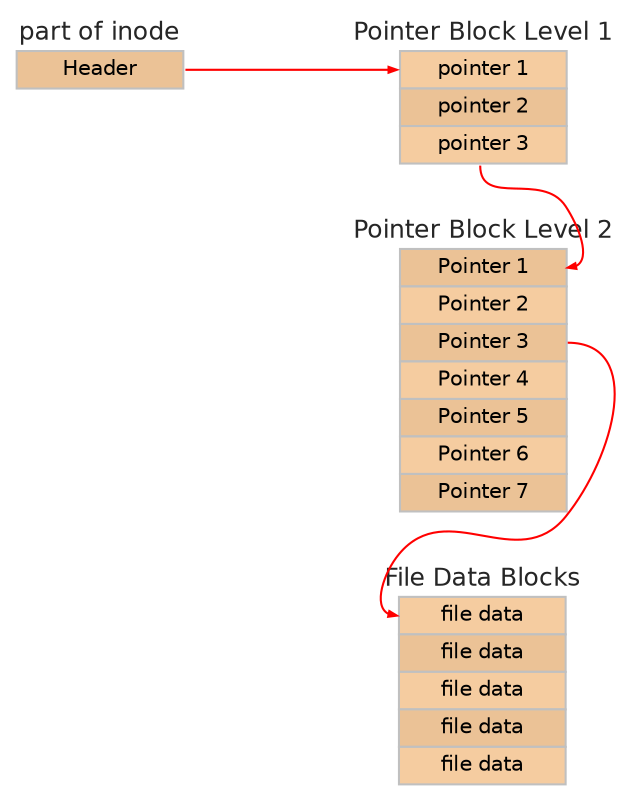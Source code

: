 digraph "memsim/diag/diagsample2" {
	graph [fontname=Helvetica rankdir=RL ranksep=1.0]
	node [fontname=Helvetica fontsize=8 margin="0.04 0.04" shape=none width=0.4]
	edge [arrowsize=0.4]
	box1:header -> box2:pointer1 [color=red headclip=true tailclip=true]
	box2:pointer3 -> box3:pointer1 [color=red headclip=true tailclip=true]
	box3:pointer3 -> box4:block1 [color=red headclip=true tailclip=true]
	subgraph left {
		box1 [label=<<table border="0.1" cellborder="1" cellspacing="0"><TR><TD border="0.0" ><font face="helvetica" color="grey15" point-size="12">part of inode</font></TD></TR><tr><td align="text" color="grey" bgcolor="#ebc296" height="18" fixedsize="true" width="80" port="header"><font point-size="10">Header</font></td></tr></table>>]
		rank=sink
	}
	subgraph middle {
		rank=same
	}
	subgraph right {
		box2 [label=<<table border="0.1" cellborder="1" cellspacing="0"><TR><TD border="0.0" ><font face="helvetica" color="grey15" point-size="12">Pointer Block Level 1</font></TD></TR><tr><td align="text" color="grey" bgcolor="#F5CCA0" height="18" fixedsize="true" width="80" port="pointer1"><font point-size="10">pointer 1</font></td></tr><tr><td align="text" color="grey" bgcolor="#ebc296" height="18" fixedsize="true" width="80" port="pointer2"><font point-size="10">pointer 2</font></td></tr><tr><td align="text" color="grey" bgcolor="#F5CCA0" height="18" fixedsize="true" width="80" port="pointer3"><font point-size="10">pointer 3</font></td></tr></table>>]
		box3 [label=<<table border="0.1" cellborder="1" cellspacing="0"><TR><TD border="0.0" ><font face="helvetica" color="grey15" point-size="12">Pointer Block Level 2</font></TD></TR><tr><td align="text" color="grey" bgcolor="#ebc296" height="18" fixedsize="true" width="80" port="pointer1"><font point-size="10">Pointer 1</font></td></tr><tr><td align="text" color="grey" bgcolor="#F5CCA0" height="18" fixedsize="true" width="80" port="pointer2"><font point-size="10">Pointer 2</font></td></tr><tr><td align="text" color="grey" bgcolor="#ebc296" height="18" fixedsize="true" width="80" port="pointer3"><font point-size="10">Pointer 3</font></td></tr><tr><td align="text" color="grey" bgcolor="#F5CCA0" height="18" fixedsize="true" width="80" port="pointer4"><font point-size="10">Pointer 4</font></td></tr><tr><td align="text" color="grey" bgcolor="#ebc296" height="18" fixedsize="true" width="80" port="pointer5"><font point-size="10">Pointer 5</font></td></tr><tr><td align="text" color="grey" bgcolor="#F5CCA0" height="18" fixedsize="true" width="80" port="pointer6"><font point-size="10">Pointer 6</font></td></tr><tr><td align="text" color="grey" bgcolor="#ebc296" height="18" fixedsize="true" width="80" port="pointer7"><font point-size="10">Pointer 7</font></td></tr></table>>]
		box4 [label=<<table border="0.1" cellborder="1" cellspacing="0"><TR><TD border="0.0" ><font face="helvetica" color="grey15" point-size="12">File Data Blocks</font></TD></TR><tr><td align="text" color="grey" bgcolor="#F5CCA0" height="18" fixedsize="true" width="80" port="block1"><font point-size="10">file data</font></td></tr><tr><td align="text" color="grey" bgcolor="#ebc296" height="18" fixedsize="true" width="80" port="block2"><font point-size="10">file data</font></td></tr><tr><td align="text" color="grey" bgcolor="#F5CCA0" height="18" fixedsize="true" width="80" port="block3"><font point-size="10">file data</font></td></tr><tr><td align="text" color="grey" bgcolor="#ebc296" height="18" fixedsize="true" width="80" port="block4"><font point-size="10">file data</font></td></tr><tr><td align="text" color="grey" bgcolor="#F5CCA0" height="18" fixedsize="true" width="80" port="block5"><font point-size="10">file data</font></td></tr></table>>]
		rank=same
	}
}
